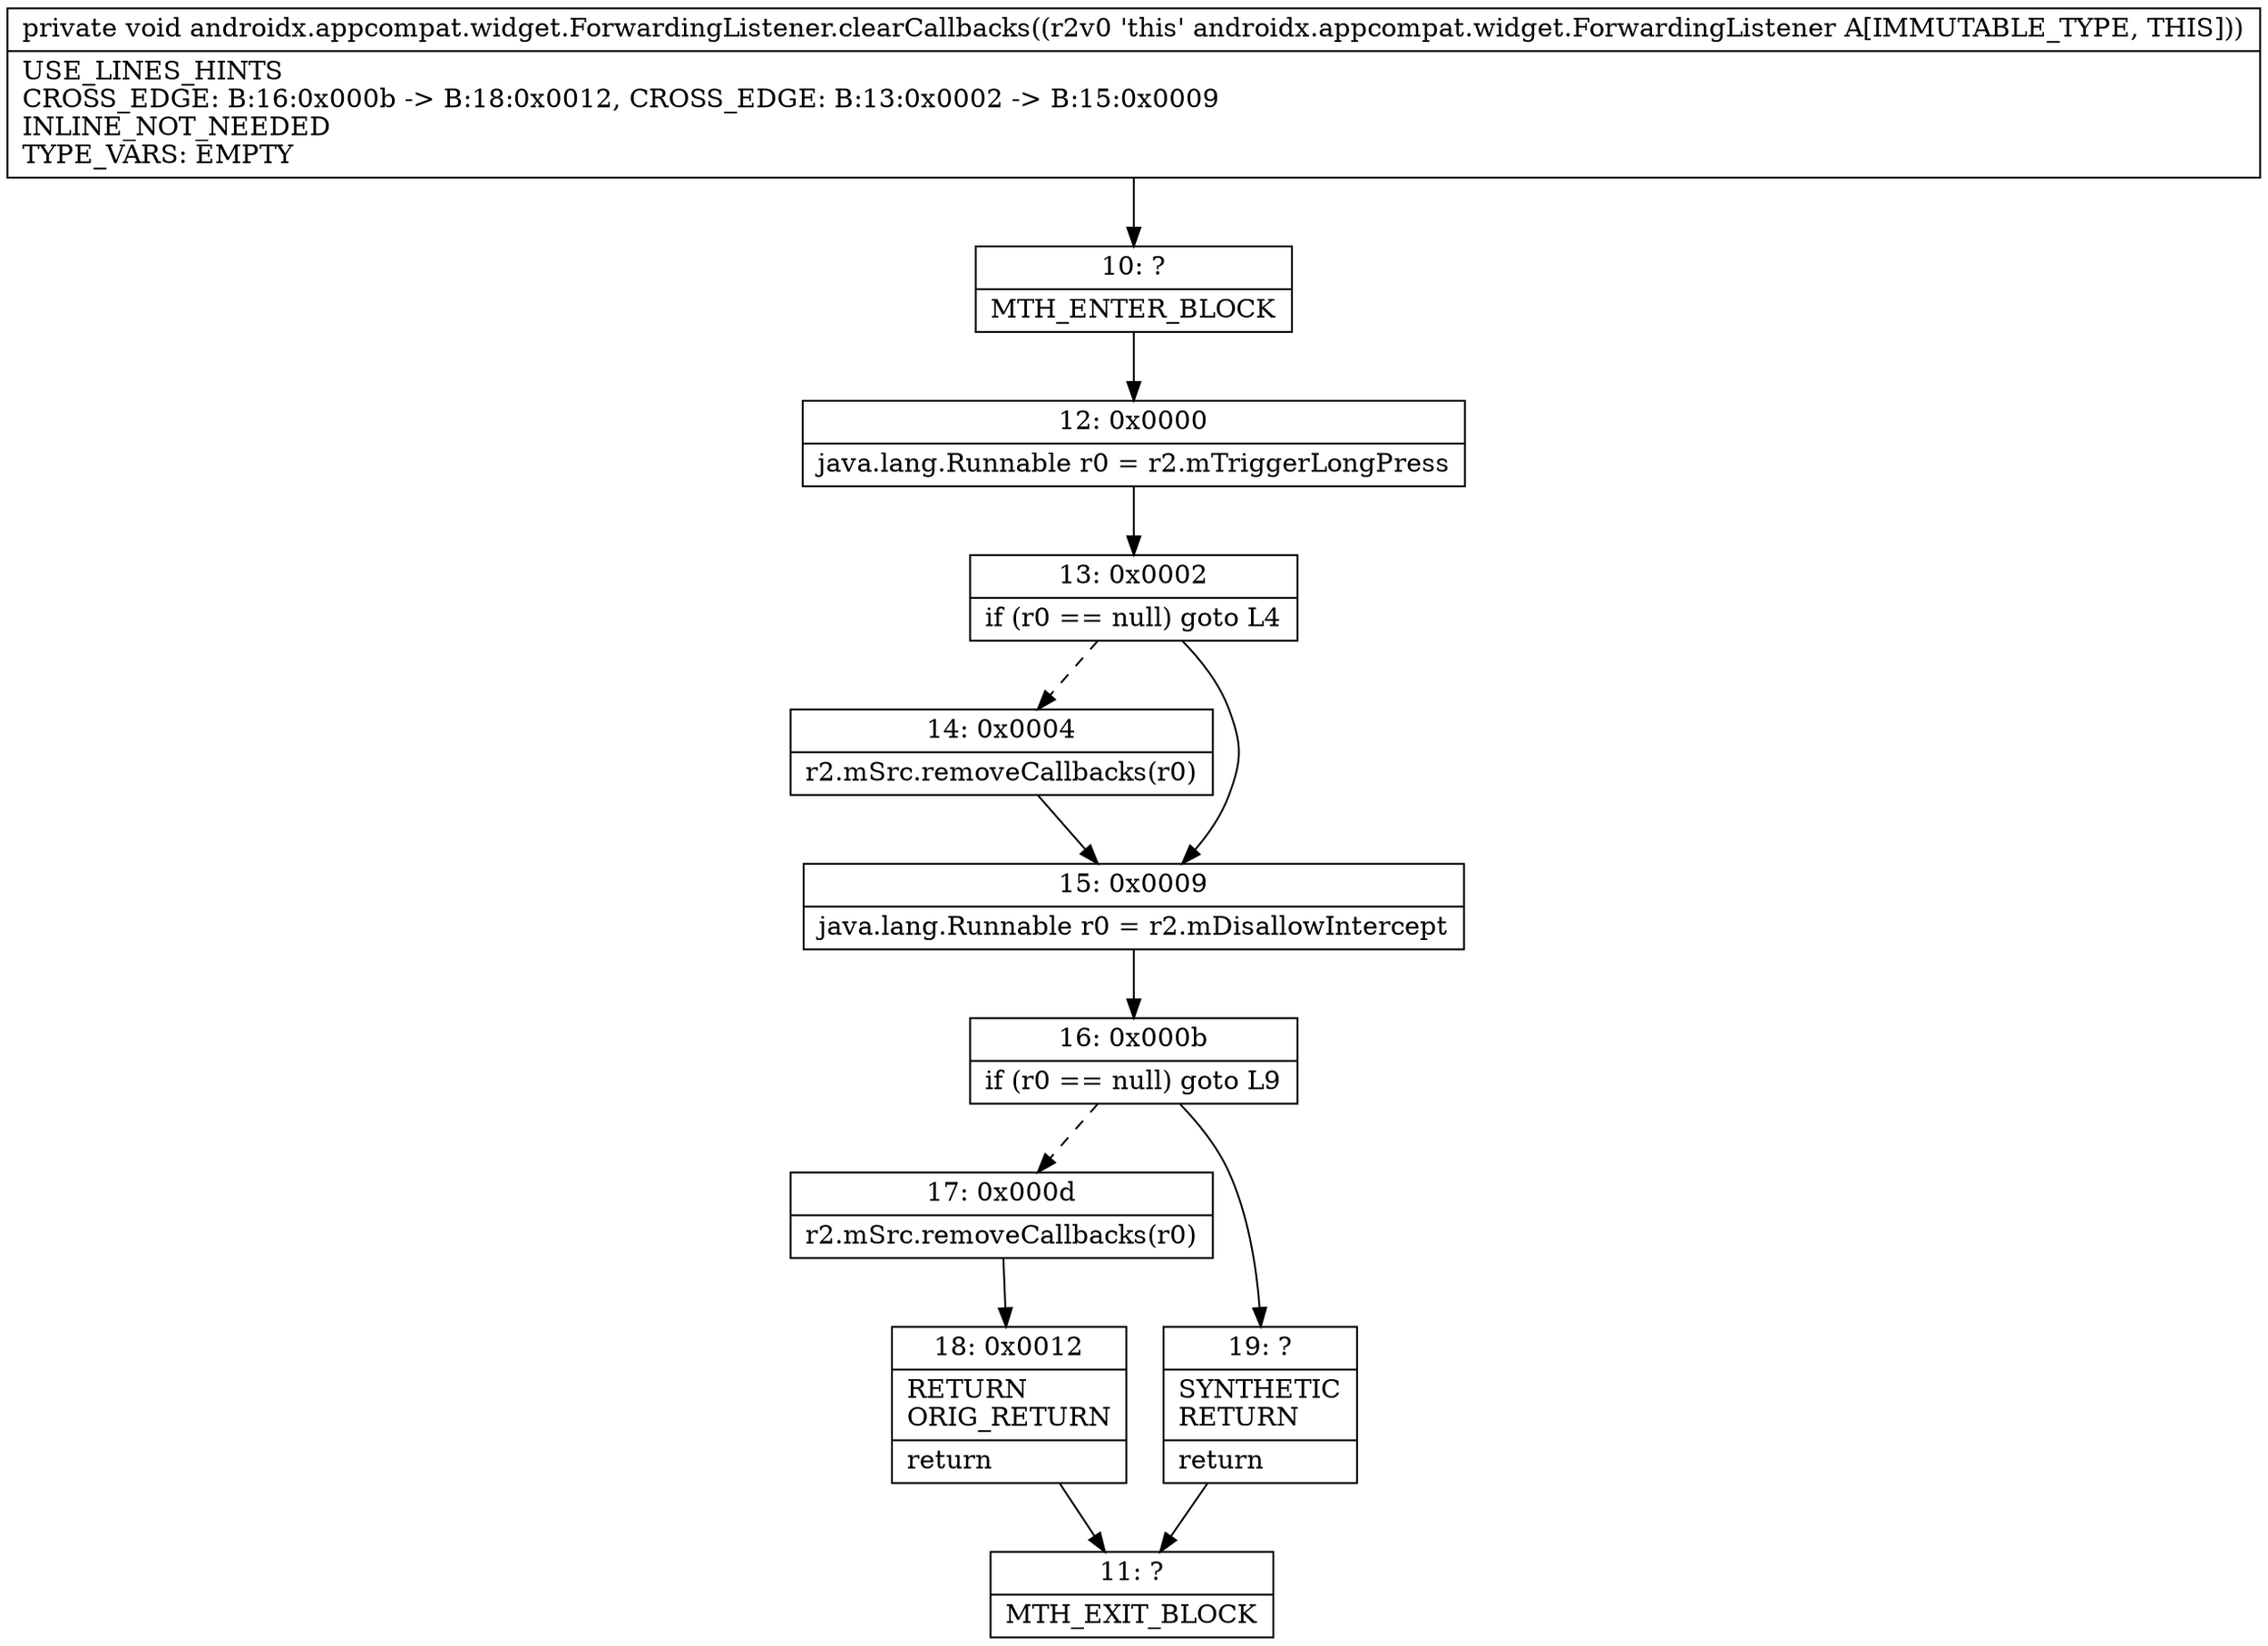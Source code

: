 digraph "CFG forandroidx.appcompat.widget.ForwardingListener.clearCallbacks()V" {
Node_10 [shape=record,label="{10\:\ ?|MTH_ENTER_BLOCK\l}"];
Node_12 [shape=record,label="{12\:\ 0x0000|java.lang.Runnable r0 = r2.mTriggerLongPress\l}"];
Node_13 [shape=record,label="{13\:\ 0x0002|if (r0 == null) goto L4\l}"];
Node_14 [shape=record,label="{14\:\ 0x0004|r2.mSrc.removeCallbacks(r0)\l}"];
Node_15 [shape=record,label="{15\:\ 0x0009|java.lang.Runnable r0 = r2.mDisallowIntercept\l}"];
Node_16 [shape=record,label="{16\:\ 0x000b|if (r0 == null) goto L9\l}"];
Node_17 [shape=record,label="{17\:\ 0x000d|r2.mSrc.removeCallbacks(r0)\l}"];
Node_18 [shape=record,label="{18\:\ 0x0012|RETURN\lORIG_RETURN\l|return\l}"];
Node_11 [shape=record,label="{11\:\ ?|MTH_EXIT_BLOCK\l}"];
Node_19 [shape=record,label="{19\:\ ?|SYNTHETIC\lRETURN\l|return\l}"];
MethodNode[shape=record,label="{private void androidx.appcompat.widget.ForwardingListener.clearCallbacks((r2v0 'this' androidx.appcompat.widget.ForwardingListener A[IMMUTABLE_TYPE, THIS]))  | USE_LINES_HINTS\lCROSS_EDGE: B:16:0x000b \-\> B:18:0x0012, CROSS_EDGE: B:13:0x0002 \-\> B:15:0x0009\lINLINE_NOT_NEEDED\lTYPE_VARS: EMPTY\l}"];
MethodNode -> Node_10;Node_10 -> Node_12;
Node_12 -> Node_13;
Node_13 -> Node_14[style=dashed];
Node_13 -> Node_15;
Node_14 -> Node_15;
Node_15 -> Node_16;
Node_16 -> Node_17[style=dashed];
Node_16 -> Node_19;
Node_17 -> Node_18;
Node_18 -> Node_11;
Node_19 -> Node_11;
}

